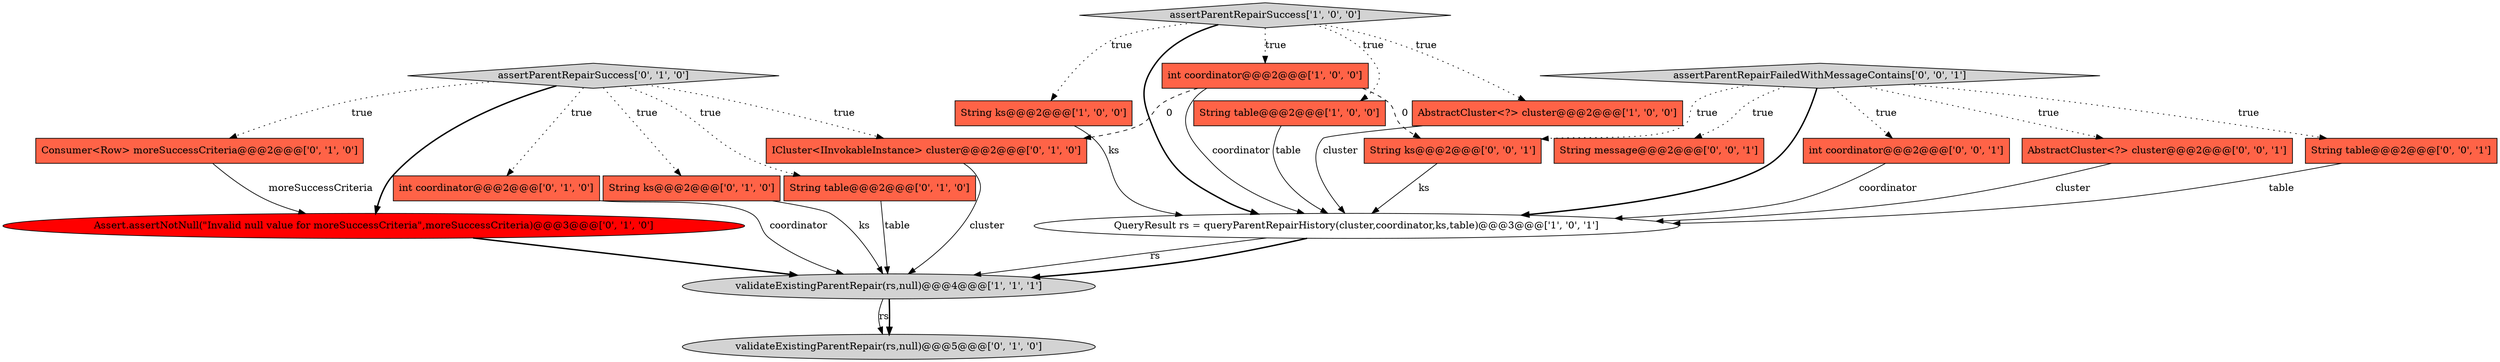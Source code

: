 digraph {
2 [style = filled, label = "String table@@@2@@@['1', '0', '0']", fillcolor = tomato, shape = box image = "AAA0AAABBB1BBB"];
12 [style = filled, label = "assertParentRepairSuccess['0', '1', '0']", fillcolor = lightgray, shape = diamond image = "AAA0AAABBB2BBB"];
5 [style = filled, label = "AbstractCluster<?> cluster@@@2@@@['1', '0', '0']", fillcolor = tomato, shape = box image = "AAA0AAABBB1BBB"];
18 [style = filled, label = "String table@@@2@@@['0', '0', '1']", fillcolor = tomato, shape = box image = "AAA0AAABBB3BBB"];
16 [style = filled, label = "int coordinator@@@2@@@['0', '0', '1']", fillcolor = tomato, shape = box image = "AAA0AAABBB3BBB"];
9 [style = filled, label = "String ks@@@2@@@['0', '1', '0']", fillcolor = tomato, shape = box image = "AAA0AAABBB2BBB"];
8 [style = filled, label = "validateExistingParentRepair(rs,null)@@@5@@@['0', '1', '0']", fillcolor = lightgray, shape = ellipse image = "AAA0AAABBB2BBB"];
10 [style = filled, label = "String table@@@2@@@['0', '1', '0']", fillcolor = tomato, shape = box image = "AAA0AAABBB2BBB"];
14 [style = filled, label = "Assert.assertNotNull(\"Invalid null value for moreSuccessCriteria\",moreSuccessCriteria)@@@3@@@['0', '1', '0']", fillcolor = red, shape = ellipse image = "AAA1AAABBB2BBB"];
15 [style = filled, label = "AbstractCluster<?> cluster@@@2@@@['0', '0', '1']", fillcolor = tomato, shape = box image = "AAA0AAABBB3BBB"];
4 [style = filled, label = "String ks@@@2@@@['1', '0', '0']", fillcolor = tomato, shape = box image = "AAA0AAABBB1BBB"];
13 [style = filled, label = "ICluster<IInvokableInstance> cluster@@@2@@@['0', '1', '0']", fillcolor = tomato, shape = box image = "AAA1AAABBB2BBB"];
1 [style = filled, label = "QueryResult rs = queryParentRepairHistory(cluster,coordinator,ks,table)@@@3@@@['1', '0', '1']", fillcolor = white, shape = ellipse image = "AAA0AAABBB1BBB"];
6 [style = filled, label = "int coordinator@@@2@@@['1', '0', '0']", fillcolor = tomato, shape = box image = "AAA1AAABBB1BBB"];
19 [style = filled, label = "String ks@@@2@@@['0', '0', '1']", fillcolor = tomato, shape = box image = "AAA0AAABBB3BBB"];
11 [style = filled, label = "Consumer<Row> moreSuccessCriteria@@@2@@@['0', '1', '0']", fillcolor = tomato, shape = box image = "AAA0AAABBB2BBB"];
17 [style = filled, label = "String message@@@2@@@['0', '0', '1']", fillcolor = tomato, shape = box image = "AAA0AAABBB3BBB"];
20 [style = filled, label = "assertParentRepairFailedWithMessageContains['0', '0', '1']", fillcolor = lightgray, shape = diamond image = "AAA0AAABBB3BBB"];
3 [style = filled, label = "assertParentRepairSuccess['1', '0', '0']", fillcolor = lightgray, shape = diamond image = "AAA0AAABBB1BBB"];
0 [style = filled, label = "validateExistingParentRepair(rs,null)@@@4@@@['1', '1', '1']", fillcolor = lightgray, shape = ellipse image = "AAA0AAABBB1BBB"];
7 [style = filled, label = "int coordinator@@@2@@@['0', '1', '0']", fillcolor = tomato, shape = box image = "AAA0AAABBB2BBB"];
19->1 [style = solid, label="ks"];
3->1 [style = bold, label=""];
9->0 [style = solid, label="ks"];
16->1 [style = solid, label="coordinator"];
20->17 [style = dotted, label="true"];
10->0 [style = solid, label="table"];
15->1 [style = solid, label="cluster"];
20->15 [style = dotted, label="true"];
3->4 [style = dotted, label="true"];
7->0 [style = solid, label="coordinator"];
1->0 [style = bold, label=""];
20->1 [style = bold, label=""];
6->1 [style = solid, label="coordinator"];
3->6 [style = dotted, label="true"];
20->16 [style = dotted, label="true"];
0->8 [style = solid, label="rs"];
12->11 [style = dotted, label="true"];
1->0 [style = solid, label="rs"];
18->1 [style = solid, label="table"];
3->5 [style = dotted, label="true"];
12->13 [style = dotted, label="true"];
6->13 [style = dashed, label="0"];
14->0 [style = bold, label=""];
5->1 [style = solid, label="cluster"];
12->10 [style = dotted, label="true"];
6->19 [style = dashed, label="0"];
12->14 [style = bold, label=""];
0->8 [style = bold, label=""];
20->18 [style = dotted, label="true"];
4->1 [style = solid, label="ks"];
11->14 [style = solid, label="moreSuccessCriteria"];
20->19 [style = dotted, label="true"];
13->0 [style = solid, label="cluster"];
12->7 [style = dotted, label="true"];
2->1 [style = solid, label="table"];
3->2 [style = dotted, label="true"];
12->9 [style = dotted, label="true"];
}
